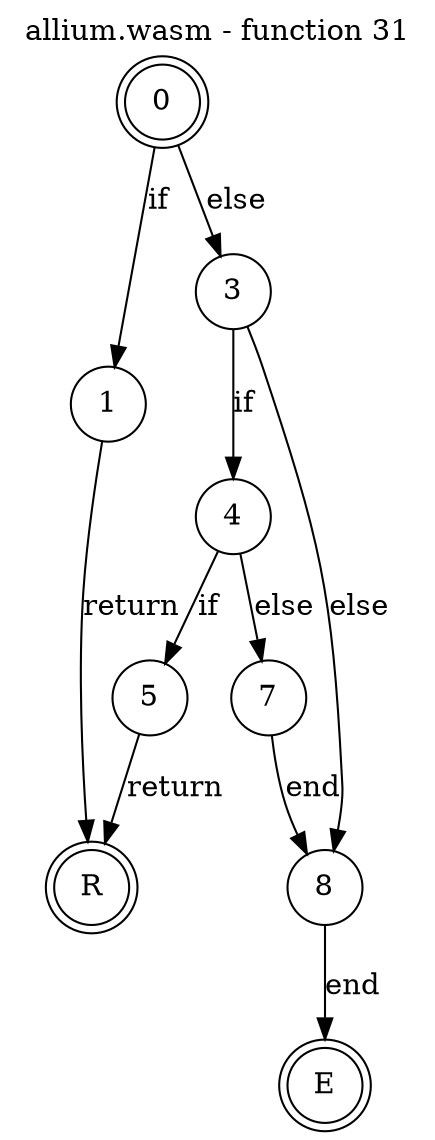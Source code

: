 digraph finite_state_machine {
    label = "allium.wasm - function 31"
    labelloc =  t
    labelfontsize = 16
    labelfontcolor = black
    labelfontname = "Helvetica"
    node [shape = doublecircle]; 0 E R ;
    node [shape = circle];
    0 -> 1[label="if"];
    0 -> 3[label="else"];
    1 -> R[label="return"];
    3 -> 4[label="if"];
    3 -> 8[label="else"];
    4 -> 5[label="if"];
    4 -> 7[label="else"];
    5 -> R[label="return"];
    7 -> 8[label="end"];
    8 -> E[label="end"];
}
